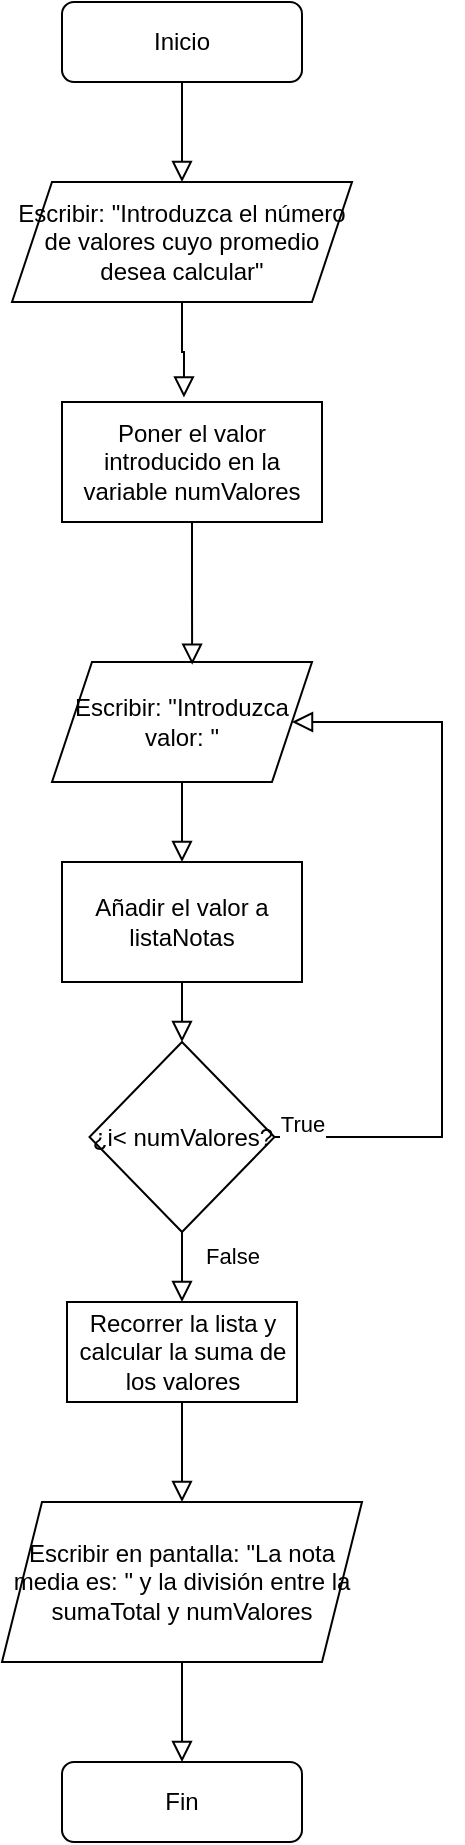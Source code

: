 <mxfile version="16.6.1" type="github">
  <diagram id="C5RBs43oDa-KdzZeNtuy" name="Page-1">
    <mxGraphModel dx="1284" dy="1069" grid="1" gridSize="10" guides="1" tooltips="1" connect="1" arrows="1" fold="1" page="1" pageScale="1" pageWidth="827" pageHeight="1169" math="0" shadow="0">
      <root>
        <mxCell id="WIyWlLk6GJQsqaUBKTNV-0" />
        <mxCell id="WIyWlLk6GJQsqaUBKTNV-1" parent="WIyWlLk6GJQsqaUBKTNV-0" />
        <mxCell id="WIyWlLk6GJQsqaUBKTNV-2" value="" style="rounded=0;html=1;jettySize=auto;orthogonalLoop=1;fontSize=11;endArrow=block;endFill=0;endSize=8;strokeWidth=1;shadow=0;labelBackgroundColor=none;edgeStyle=orthogonalEdgeStyle;" parent="WIyWlLk6GJQsqaUBKTNV-1" source="WIyWlLk6GJQsqaUBKTNV-3" target="motN-pjYrAVgqWFfn6yh-4" edge="1">
          <mxGeometry relative="1" as="geometry">
            <mxPoint x="220" y="180" as="targetPoint" />
          </mxGeometry>
        </mxCell>
        <mxCell id="WIyWlLk6GJQsqaUBKTNV-3" value="Inicio" style="rounded=1;whiteSpace=wrap;html=1;fontSize=12;glass=0;strokeWidth=1;shadow=0;" parent="WIyWlLk6GJQsqaUBKTNV-1" vertex="1">
          <mxGeometry x="160" y="80" width="120" height="40" as="geometry" />
        </mxCell>
        <mxCell id="WIyWlLk6GJQsqaUBKTNV-11" value="Fin" style="rounded=1;whiteSpace=wrap;html=1;fontSize=12;glass=0;strokeWidth=1;shadow=0;" parent="WIyWlLk6GJQsqaUBKTNV-1" vertex="1">
          <mxGeometry x="160" y="960" width="120" height="40" as="geometry" />
        </mxCell>
        <mxCell id="motN-pjYrAVgqWFfn6yh-4" value="&lt;span&gt;Escribir: &quot;Introduzca el número de valores cuyo promedio desea calcular&quot;&lt;/span&gt;" style="shape=parallelogram;perimeter=parallelogramPerimeter;whiteSpace=wrap;html=1;fixedSize=1;" vertex="1" parent="WIyWlLk6GJQsqaUBKTNV-1">
          <mxGeometry x="135" y="170" width="170" height="60" as="geometry" />
        </mxCell>
        <mxCell id="motN-pjYrAVgqWFfn6yh-5" value="Poner el valor introducido en la variable numValores" style="rounded=0;whiteSpace=wrap;html=1;" vertex="1" parent="WIyWlLk6GJQsqaUBKTNV-1">
          <mxGeometry x="160" y="280" width="130" height="60" as="geometry" />
        </mxCell>
        <mxCell id="motN-pjYrAVgqWFfn6yh-8" value="" style="rounded=0;html=1;jettySize=auto;orthogonalLoop=1;fontSize=11;endArrow=block;endFill=0;endSize=8;strokeWidth=1;shadow=0;labelBackgroundColor=none;edgeStyle=orthogonalEdgeStyle;exitX=0.5;exitY=1;exitDx=0;exitDy=0;entryX=0.469;entryY=-0.038;entryDx=0;entryDy=0;entryPerimeter=0;" edge="1" parent="WIyWlLk6GJQsqaUBKTNV-1" source="motN-pjYrAVgqWFfn6yh-4" target="motN-pjYrAVgqWFfn6yh-5">
          <mxGeometry relative="1" as="geometry">
            <mxPoint x="330" y="240" as="sourcePoint" />
            <mxPoint x="330" y="290" as="targetPoint" />
          </mxGeometry>
        </mxCell>
        <mxCell id="motN-pjYrAVgqWFfn6yh-9" value="Escribir: &quot;Introduzca valor: &quot;" style="shape=parallelogram;perimeter=parallelogramPerimeter;whiteSpace=wrap;html=1;fixedSize=1;" vertex="1" parent="WIyWlLk6GJQsqaUBKTNV-1">
          <mxGeometry x="155" y="410" width="130" height="60" as="geometry" />
        </mxCell>
        <mxCell id="motN-pjYrAVgqWFfn6yh-10" value="" style="rounded=0;html=1;jettySize=auto;orthogonalLoop=1;fontSize=11;endArrow=block;endFill=0;endSize=8;strokeWidth=1;shadow=0;labelBackgroundColor=none;edgeStyle=orthogonalEdgeStyle;entryX=0.539;entryY=0.022;entryDx=0;entryDy=0;entryPerimeter=0;exitX=0.5;exitY=1;exitDx=0;exitDy=0;" edge="1" parent="WIyWlLk6GJQsqaUBKTNV-1" source="motN-pjYrAVgqWFfn6yh-5" target="motN-pjYrAVgqWFfn6yh-9">
          <mxGeometry relative="1" as="geometry">
            <mxPoint x="215" y="380" as="sourcePoint" />
            <mxPoint x="260" y="210" as="targetPoint" />
          </mxGeometry>
        </mxCell>
        <mxCell id="motN-pjYrAVgqWFfn6yh-11" value="Añadir el valor a listaNotas" style="rounded=0;whiteSpace=wrap;html=1;" vertex="1" parent="WIyWlLk6GJQsqaUBKTNV-1">
          <mxGeometry x="160" y="510" width="120" height="60" as="geometry" />
        </mxCell>
        <mxCell id="motN-pjYrAVgqWFfn6yh-16" value="" style="rounded=0;html=1;jettySize=auto;orthogonalLoop=1;fontSize=11;endArrow=block;endFill=0;endSize=8;strokeWidth=1;shadow=0;labelBackgroundColor=none;edgeStyle=orthogonalEdgeStyle;exitX=0.5;exitY=1;exitDx=0;exitDy=0;entryX=0.5;entryY=0;entryDx=0;entryDy=0;" edge="1" parent="WIyWlLk6GJQsqaUBKTNV-1" source="motN-pjYrAVgqWFfn6yh-9" target="motN-pjYrAVgqWFfn6yh-11">
          <mxGeometry relative="1" as="geometry">
            <mxPoint x="360" y="480.0" as="sourcePoint" />
            <mxPoint x="250" y="511" as="targetPoint" />
          </mxGeometry>
        </mxCell>
        <mxCell id="motN-pjYrAVgqWFfn6yh-17" value="¿i&amp;lt; numValores?" style="rhombus;whiteSpace=wrap;html=1;" vertex="1" parent="WIyWlLk6GJQsqaUBKTNV-1">
          <mxGeometry x="173.75" y="600" width="92.5" height="95" as="geometry" />
        </mxCell>
        <mxCell id="motN-pjYrAVgqWFfn6yh-18" value="" style="rounded=0;html=1;jettySize=auto;orthogonalLoop=1;fontSize=11;endArrow=block;endFill=0;endSize=8;strokeWidth=1;shadow=0;labelBackgroundColor=none;edgeStyle=orthogonalEdgeStyle;exitX=0.5;exitY=1;exitDx=0;exitDy=0;entryX=0.5;entryY=0;entryDx=0;entryDy=0;" edge="1" parent="WIyWlLk6GJQsqaUBKTNV-1" source="motN-pjYrAVgqWFfn6yh-11" target="motN-pjYrAVgqWFfn6yh-17">
          <mxGeometry relative="1" as="geometry">
            <mxPoint x="330" y="585.0" as="sourcePoint" />
            <mxPoint x="220" y="600" as="targetPoint" />
          </mxGeometry>
        </mxCell>
        <mxCell id="motN-pjYrAVgqWFfn6yh-19" value="" style="rounded=0;html=1;jettySize=auto;orthogonalLoop=1;fontSize=11;endArrow=block;endFill=0;endSize=8;strokeWidth=1;shadow=0;labelBackgroundColor=none;edgeStyle=orthogonalEdgeStyle;exitX=1;exitY=0.5;exitDx=0;exitDy=0;entryX=1;entryY=0.5;entryDx=0;entryDy=0;" edge="1" parent="WIyWlLk6GJQsqaUBKTNV-1" source="motN-pjYrAVgqWFfn6yh-17" target="motN-pjYrAVgqWFfn6yh-9">
          <mxGeometry relative="1" as="geometry">
            <mxPoint x="255" y="370.0" as="sourcePoint" />
            <mxPoint x="340" y="440" as="targetPoint" />
            <Array as="points">
              <mxPoint x="350" y="648" />
              <mxPoint x="350" y="440" />
            </Array>
          </mxGeometry>
        </mxCell>
        <mxCell id="motN-pjYrAVgqWFfn6yh-20" value="True" style="edgeLabel;html=1;align=center;verticalAlign=middle;resizable=0;points=[];" vertex="1" connectable="0" parent="motN-pjYrAVgqWFfn6yh-19">
          <mxGeometry x="-0.932" y="2" relative="1" as="geometry">
            <mxPoint x="1" y="-5" as="offset" />
          </mxGeometry>
        </mxCell>
        <mxCell id="motN-pjYrAVgqWFfn6yh-21" value="Recorrer la lista y calcular la suma de los valores" style="rounded=0;whiteSpace=wrap;html=1;" vertex="1" parent="WIyWlLk6GJQsqaUBKTNV-1">
          <mxGeometry x="162.5" y="730" width="115" height="50" as="geometry" />
        </mxCell>
        <mxCell id="motN-pjYrAVgqWFfn6yh-22" value="False" style="rounded=0;html=1;jettySize=auto;orthogonalLoop=1;fontSize=11;endArrow=block;endFill=0;endSize=8;strokeWidth=1;shadow=0;labelBackgroundColor=none;edgeStyle=orthogonalEdgeStyle;exitX=0.5;exitY=1;exitDx=0;exitDy=0;entryX=0.5;entryY=0;entryDx=0;entryDy=0;" edge="1" parent="WIyWlLk6GJQsqaUBKTNV-1" source="motN-pjYrAVgqWFfn6yh-17" target="motN-pjYrAVgqWFfn6yh-21">
          <mxGeometry x="-0.323" y="25" relative="1" as="geometry">
            <mxPoint x="340" y="695.0" as="sourcePoint" />
            <mxPoint x="500" y="730" as="targetPoint" />
            <mxPoint as="offset" />
          </mxGeometry>
        </mxCell>
        <mxCell id="motN-pjYrAVgqWFfn6yh-24" value="Escribir en pantalla: &quot;La nota media es: &quot; y la división entre la sumaTotal y numValores" style="shape=parallelogram;perimeter=parallelogramPerimeter;whiteSpace=wrap;html=1;fixedSize=1;" vertex="1" parent="WIyWlLk6GJQsqaUBKTNV-1">
          <mxGeometry x="130" y="830" width="180" height="80" as="geometry" />
        </mxCell>
        <mxCell id="motN-pjYrAVgqWFfn6yh-25" value="" style="rounded=0;html=1;jettySize=auto;orthogonalLoop=1;fontSize=11;endArrow=block;endFill=0;endSize=8;strokeWidth=1;shadow=0;labelBackgroundColor=none;edgeStyle=orthogonalEdgeStyle;entryX=0.5;entryY=0;entryDx=0;entryDy=0;exitX=0.5;exitY=1;exitDx=0;exitDy=0;" edge="1" parent="WIyWlLk6GJQsqaUBKTNV-1" source="motN-pjYrAVgqWFfn6yh-21" target="motN-pjYrAVgqWFfn6yh-24">
          <mxGeometry relative="1" as="geometry">
            <mxPoint x="350" y="800.0" as="sourcePoint" />
            <mxPoint x="350.07" y="871.32" as="targetPoint" />
          </mxGeometry>
        </mxCell>
        <mxCell id="motN-pjYrAVgqWFfn6yh-26" value="" style="rounded=0;html=1;jettySize=auto;orthogonalLoop=1;fontSize=11;endArrow=block;endFill=0;endSize=8;strokeWidth=1;shadow=0;labelBackgroundColor=none;edgeStyle=orthogonalEdgeStyle;entryX=0.5;entryY=0;entryDx=0;entryDy=0;exitX=0.5;exitY=1;exitDx=0;exitDy=0;" edge="1" parent="WIyWlLk6GJQsqaUBKTNV-1" source="motN-pjYrAVgqWFfn6yh-24" target="WIyWlLk6GJQsqaUBKTNV-11">
          <mxGeometry relative="1" as="geometry">
            <mxPoint x="350" y="950.0" as="sourcePoint" />
            <mxPoint x="350.07" y="1021.32" as="targetPoint" />
          </mxGeometry>
        </mxCell>
      </root>
    </mxGraphModel>
  </diagram>
</mxfile>
